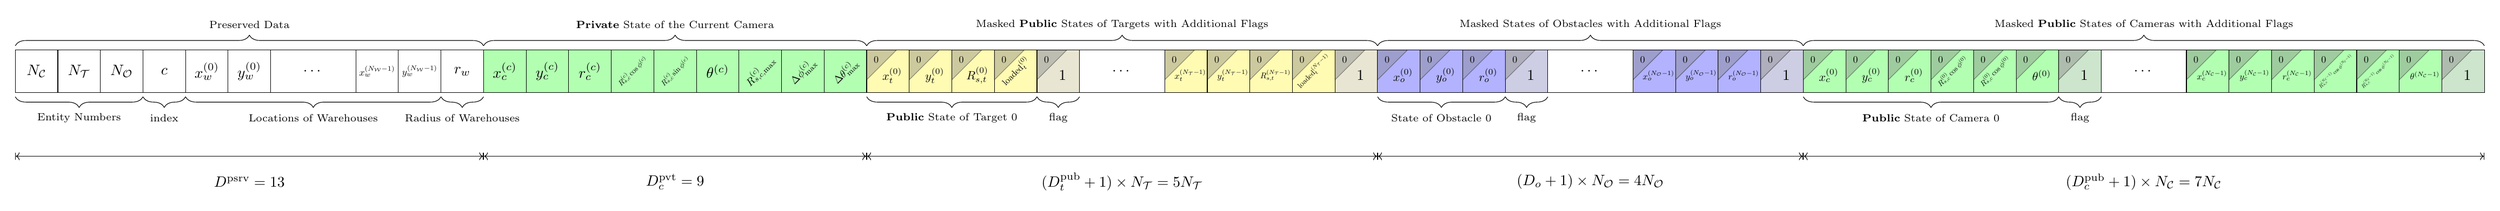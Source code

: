 \begin{tikzpicture}
  \pgfmathtruncatemacro{\Dpsrv}{11}
  \pgfmathtruncatemacro{\Dcprv}{9}
  \pgfmathtruncatemacro{\Dcpub}{6}
  \pgfmathtruncatemacro{\Dtpub}{4}
  \pgfmathtruncatemacro{\Do}{3}
  \pgfmathtruncatemacro{\Oc}{\Dpsrv}
  \pgfmathtruncatemacro{\Ot}{\Oc+\Dcprv}
  \pgfmathtruncatemacro{\Oo}{\Ot+2*(\Dtpub+2)}
  \pgfmathtruncatemacro{\Occ}{\Oo+2*(\Do+2)}
  \pgfmathtruncatemacro{\L}{\Occ+2*(\Dcpub+2)}
  \pgfmathtruncatemacro{\Lm}{\L-1}

  \draw[fill={white},xshift=-0.5cm,yshift=-0.5cm]             (0,0)              rectangle ({\L},1);
  \draw[fill={green!30},xshift=-0.5cm,yshift=-0.5cm]          ({\Oc},0)          rectangle ({\Ot},1);
  \draw[fill={yellow!30},xshift=-0.5cm,yshift=-0.5cm]         ({\Ot},0)          rectangle ({\Ot+\Dtpub},1);
  \draw[fill={yellow!30!gray!30},xshift=-0.5cm,yshift=-0.5cm] ({\Ot+\Dtpub},0)   rectangle ({\Ot+\Dtpub+1},1);
  \draw[fill={yellow!30},xshift=-0.5cm,yshift=-0.5cm]         ({\Oo-\Dtpub-1},0) rectangle ({\Oo-1},1);
  \draw[fill={yellow!30!gray!30},xshift=-0.5cm,yshift=-0.5cm] ({\Oo-1},0)        rectangle ({\Oo},1);
  \draw[fill={blue!30},xshift=-0.5cm,yshift=-0.5cm]           ({\Oo},0)          rectangle ({\Oo+\Do},1);
  \draw[fill={blue!30!gray!30},xshift=-0.5cm,yshift=-0.5cm]   ({\Oo+\Do},0)      rectangle ({\Oo+\Do+1},1);
  \draw[fill={blue!30},xshift=-0.5cm,yshift=-0.5cm]           ({\Occ-\Do-1},0)   rectangle ({\Occ-1},1);
  \draw[fill={blue!30!gray!30},xshift=-0.5cm,yshift=-0.5cm]   ({\Occ-1},0)       rectangle ({\Occ},1);
  \draw[fill={green!30},xshift=-0.5cm,yshift=-0.5cm]          ({\Occ},0)         rectangle ({\Occ+\Dcpub},1);
  \draw[fill={green!30!gray!30},xshift=-0.5cm,yshift=-0.5cm]  ({\Occ+\Dcpub},0)  rectangle ({\Occ+\Dcpub+1},1);
  \draw[fill={green!30},xshift=-0.5cm,yshift=-0.5cm]          ({\L-\Dcpub-1},0)  rectangle ({\L-1},1);
  \draw[fill={green!30!gray!30},xshift=-0.5cm,yshift=-0.5cm]  ({\L-1},0)         rectangle ({\L},1);
  \draw[step=1.0cm,xshift=-0.5cm,yshift=-0.5cm]               (0,0)              grid      ({\L},1);
  \foreach \x in {\Ot,...,\Lm} {
      \draw[fill={gray},opacity=0.4] ({\x-0.5},-0.2) -- ({\x+0.2},0.5) -- ({\x-0.5},0.5) -- cycle;
      \node at ({\x-0.275},0.275) {\scalebox{0.65}{$0$}};
  }

  \draw[fill={white},xshift=-0.5cm,yshift=-0.5cm] (6,0) rectangle (8,1);
  \node at (0,0)   {$N_{\mathcal{C}}$}; \node at (1,0) {$N_{\mathcal{T}}$}; \node at (2,0) {$N_{\mathcal{O}}$}; \node at (3,0) {$c$};
  \node at (4,0)   {$x^{(0)}_w$}; \node at (5,0) {$y^{(0)}_w$};
  \node at (6.5,0) {$\cdots$};
  \node at (8,0)   {\scalebox{0.65}{$x^{(N_{\mathcal{W}} - 1)}_w$}}; \node at (9,0) {\scalebox{0.65}{$y^{(N_{\mathcal{W}} - 1)}_w$}};
  \node at (10,0)  {$r_w$};

  \node            at ({\Oc},0)   {$x_c^{(c)}$};
  \node            at ({\Oc+1},0) {$y_c^{(c)}$};
  \node            at ({\Oc+2},0) {$r_c^{(c)}$};
  \node[rotate=45] at ({\Oc+3},0) {\scalebox{0.5}{$R_{s,c}^{(c)} \cos \phi^{(c)}$}};
  \node[rotate=45] at ({\Oc+4},0) {\scalebox{0.5}{$R_{s,c}^{(c)} \sin \phi^{(c)}$}};
  \node            at ({\Oc+5},0) {$\theta^{(c)}$};
  \node[rotate=45] at ({\Oc+6},0) {\scalebox{0.7}{$R_{s,c,\max}^{(c)}$}};
  \node[rotate=45] at ({\Oc+7},0) {\scalebox{0.7}{${\Delta \phi}_{\max}^{(c)}$}};
  \node[rotate=45] at ({\Oc+8},0) {\scalebox{0.7}{${\Delta \theta}_{\max}^{(c)}$}};

  \node            at ({\Ot+0.1},-0.1)   {\scalebox{0.8}{$x_t^{(0)}$}};
  \node            at ({\Ot+1+0.1},-0.1) {\scalebox{0.8}{$y_t^{(0)}$}};
  \node            at ({\Ot+2+0.1},-0.1) {\scalebox{0.8}{$R_{s,t}^{(0)}$}};
  \node[rotate=45] at ({\Ot+3},0) {\scalebox{0.6}{$\text{loaded}_t^{(0)}$}};
  \node            at ({\Ot+4+0.1},-0.1) {$1$};

  \draw[fill={white},xshift=-0.5cm,yshift=-0.5cm] ({\Ot+\Dtpub+1},0) rectangle ({\Oo-\Dtpub-1},1);
  \node at ({\Ot+\Dtpub+1.5},0) {$\cdots$};

  \node            at ({\Oo-5+0.1},-0.1) {\scalebox{0.6}{$x_t^{(N_{\mathcal{T}} - 1)}$}};
  \node            at ({\Oo-4+0.1},-0.1) {\scalebox{0.6}{$y_t^{(N_{\mathcal{T}} - 1)}$}};
  \node            at ({\Oo-3+0.1},-0.1) {\scalebox{0.55}{$R_{s,t}^{(N_{\mathcal{T}} - 1)}$}};
  \node[rotate=45] at ({\Oo-2},0) {\scalebox{0.5}{$\text{loaded}_t^{(N_{\mathcal{T}} - 1)}$}};
  \node            at ({\Oo-1+0.1},-0.1) {$1$};

  \node at ({\Oo+0.1},-0.1)   {\scalebox{0.8}{$x_o^{(0)}$}};
  \node at ({\Oo+1+0.1},-0.1) {\scalebox{0.8}{$y_o^{(0)}$}};
  \node at ({\Oo+2+0.1},-0.1) {\scalebox{0.8}{$r_o^{(0)}$}};
  \node at ({\Oo+3+0.1},-0.1) {$1$};

  \draw[fill={white},xshift=-0.5cm,yshift=-0.5cm] ({\Oo+\Do+1},0) rectangle ({\Occ-\Do-1},1);
  \node at ({\Oo+\Do+1.5},0) {$\cdots$};

  \node at ({\Occ-4+0.1},-0.1) {\scalebox{0.6}{$x_o^{(N_{\mathcal{O}} - 1)}$}};
  \node at ({\Occ-3+0.1},-0.1) {\scalebox{0.6}{$y_o^{(N_{\mathcal{O}} - 1)}$}};
  \node at ({\Occ-2+0.1},-0.1) {\scalebox{0.6}{$r_o^{(N_{\mathcal{O}} - 1)}$}};
  \node at ({\Occ-1+0.1},-0.1) {$1$};

  \node            at ({\Occ+0.1},-0.1)   {\scalebox{0.8}{$x_c^{(0)}$}};
  \node            at ({\Occ+1+0.1},-0.1) {\scalebox{0.8}{$y_c^{(0)}$}};
  \node            at ({\Occ+2+0.1},-0.1) {\scalebox{0.8}{$r_c^{(0)}$}};
  \node[rotate=45] at ({\Occ+3},0)        {\scalebox{0.5}{$R_{s,c}^{(0)} \cos \phi^{(0)}$}};
  \node[rotate=45] at ({\Occ+4},0)        {\scalebox{0.5}{$R_{s,c}^{(0)} \cos \phi^{(0)}$}};
  \node            at ({\Occ+5+0.1},-0.1) {\scalebox{0.8}{$\theta^{(0)}$}};
  \node            at ({\Occ+6+0.1},-0.1) {$1$};

  \draw[fill={white},xshift=-0.5cm,yshift=-0.5cm] ({\Occ+\Dcpub+1},0) rectangle ({\L-\Dcpub-1},1);
  \node at ({\Occ+\Dcpub+1.5},0) {$\cdots$};

  \node            at ({\L-7+0.1},-0.1) {\scalebox{0.6}{$x_c^{(N_{\mathcal{C}} - 1)}$}};
  \node            at ({\L-6+0.1},-0.1) {\scalebox{0.6}{$y_c^{(N_{\mathcal{C}} - 1)}$}};
  \node            at ({\L-5+0.1},-0.1) {\scalebox{0.6}{$r_c^{(N_{\mathcal{C}} - 1)}$}};
  \node[rotate=45] at ({\L-4},0)        {\scalebox{0.35}{$R_{s,c}^{(N_{\mathcal{C}} - 1)} \cos \phi^{(N_{\mathcal{C}} - 1)}$}};
  \node[rotate=45] at ({\L-3},0)        {\scalebox{0.35}{$R_{s,c}^{(N_{\mathcal{C}} - 1)} \cos \phi^{(N_{\mathcal{C}} - 1)}$}};
  \node            at ({\L-2+0.1},-0.1) {\scalebox{0.6}{$\theta^{(N_{\mathcal{C}} - 1)}$}};
  \node            at ({\L-1+0.1},-0.1) {$1$};

  \draw[decorate,decoration={brace,amplitude=0.25cm,raise=0.1cm},xshift=-0.5cm,yshift=-0.5cm] (0,1) -- ({\Oc},1)      node[midway,yshift=0.6cm] {\scriptsize Preserved Data};
  \draw[decorate,decoration={brace,amplitude=0.25cm,raise=0.1cm},xshift=-0.5cm,yshift=-0.5cm] ({\Oc},1) -- ({\Ot},1)  node[midway,yshift=0.6cm] {\scriptsize \textbf{Private} State of the Current Camera};
  \draw[decorate,decoration={brace,amplitude=0.25cm,raise=0.1cm},xshift=-0.5cm,yshift=-0.5cm] ({\Ot},1) -- ({\Oo},1)  node[midway,yshift=0.6cm] {\scriptsize Masked \textbf{Public} States of Targets with Additional Flags};
  \draw[decorate,decoration={brace,amplitude=0.25cm,raise=0.1cm},xshift=-0.5cm,yshift=-0.5cm] ({\Oo},1) -- ({\Occ},1) node[midway,yshift=0.6cm] {\scriptsize Masked States of Obstacles with Additional Flags};
  \draw[decorate,decoration={brace,amplitude=0.25cm,raise=0.1cm},xshift=-0.5cm,yshift=-0.5cm] ({\Occ},1) -- ({\L},1)  node[midway,yshift=0.6cm] {\scriptsize Masked \textbf{Public} States of Cameras with Additional Flags};
  \draw[decorate,decoration={brace,mirror,amplitude=0.25cm,raise=0.1cm},xshift=-0.5cm,yshift=-0.5cm] (0,0) -- (3,0)                           node[midway,yshift=-0.6cm] {\scriptsize Entity Numbers};
  \draw[decorate,decoration={brace,mirror,amplitude=0.25cm,raise=0.1cm},xshift=-0.5cm,yshift=-0.5cm] (3,0) -- (4,0)                           node[midway,yshift=-0.6cm] {\scriptsize index};
  \draw[decorate,decoration={brace,mirror,amplitude=0.25cm,raise=0.1cm},xshift=-0.5cm,yshift=-0.5cm] (4,0) -- ({\Oc-1},0)                     node[midway,yshift=-0.6cm] {\scriptsize Locations of Warehouses};
  \draw[decorate,decoration={brace,mirror,amplitude=0.25cm,raise=0.1cm},xshift=-0.5cm,yshift=-0.5cm] ({\Oc-1},0) -- ({\Oc},0)                 node[midway,yshift=-0.6cm] {\scriptsize Radius of Warehouses};
  \draw[decorate,decoration={brace,mirror,amplitude=0.25cm,raise=0.1cm},xshift=-0.5cm,yshift=-0.5cm] ({\Ot},0) -- ({\Ot+\Dtpub},0)            node[midway,yshift=-0.6cm] {\scriptsize \textbf{Public} State of Target $0$};
  \draw[decorate,decoration={brace,mirror,amplitude=0.25cm,raise=0.1cm},xshift=-0.5cm,yshift=-0.5cm] ({\Ot+\Dtpub},0) -- ({\Ot+\Dtpub+1},0)   node[midway,yshift=-0.6cm] {\scriptsize flag};
  \draw[decorate,decoration={brace,mirror,amplitude=0.25cm,raise=0.1cm},xshift=-0.5cm,yshift=-0.5cm] ({\Oo},0) -- ({\Oo+\Do},0)               node[midway,yshift=-0.6cm] {\scriptsize State of Obstacle $0$};
  \draw[decorate,decoration={brace,mirror,amplitude=0.25cm,raise=0.1cm},xshift=-0.5cm,yshift=-0.5cm] ({\Oo+\Do},0) -- ({\Oo+\Do+1},0)         node[midway,yshift=-0.6cm] {\scriptsize flag};
  \draw[decorate,decoration={brace,mirror,amplitude=0.25cm,raise=0.1cm},xshift=-0.5cm,yshift=-0.5cm] ({\Occ},0) -- ({\Occ+\Dcpub},0)          node[midway,yshift=-0.6cm] {\scriptsize \textbf{Public} State of Camera $0$};
  \draw[decorate,decoration={brace,mirror,amplitude=0.25cm,raise=0.1cm},xshift=-0.5cm,yshift=-0.5cm] ({\Occ+\Dcpub},0) -- ({\Occ+\Dcpub+1},0) node[midway,yshift=-0.6cm] {\scriptsize flag};

  \draw[|<->|,xshift=-0.5cm,yshift=-0.5cm] (0,-1.5) -- ({\Oc},-1.5)      node[midway,yshift=-0.6cm] {$D^{\text{psrv}} = 13$};
  \draw[|<->|,xshift=-0.5cm,yshift=-0.5cm] ({\Oc},-1.5) -- ({\Ot},-1.5)  node[midway,yshift=-0.6cm] {$D_c^{\text{pvt}} = 9$};
  \draw[|<->|,xshift=-0.5cm,yshift=-0.5cm] ({\Ot},-1.5) -- ({\Oo},-1.5)  node[midway,yshift=-0.6cm] {$(D_t^{\text{pub}} + 1) \times N_{\mathcal{T}} = 5 N_{\mathcal{T}}$};
  \draw[|<->|,xshift=-0.5cm,yshift=-0.5cm] ({\Oo},-1.5) -- ({\Occ},-1.5) node[midway,yshift=-0.6cm] {$(D_o + 1) \times N_{\mathcal{O}} = 4 N_{\mathcal{O}}$};
  \draw[|<->|,xshift=-0.5cm,yshift=-0.5cm] ({\Occ},-1.5) -- ({\L},-1.5)  node[midway,yshift=-0.6cm] {$(D_c^{\text{pub}} + 1) \times N_{\mathcal{C}} = 7 N_{\mathcal{C}}$};
\end{tikzpicture}
